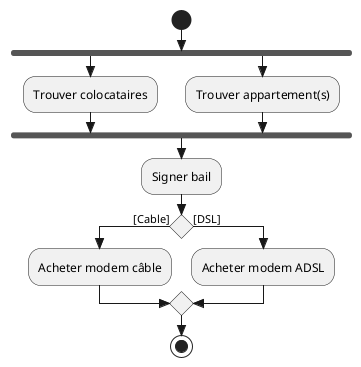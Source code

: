 @startuml ElementsActivite
skinparam style strictuml
start
fork
:Trouver colocataires;
fork again
:Trouver appartement(s);
end fork
:Signer bail;
if () then ([Cable])
    :Acheter modem câble;
else ([DSL])
    :Acheter modem ADSL;
endif
stop
@enduml